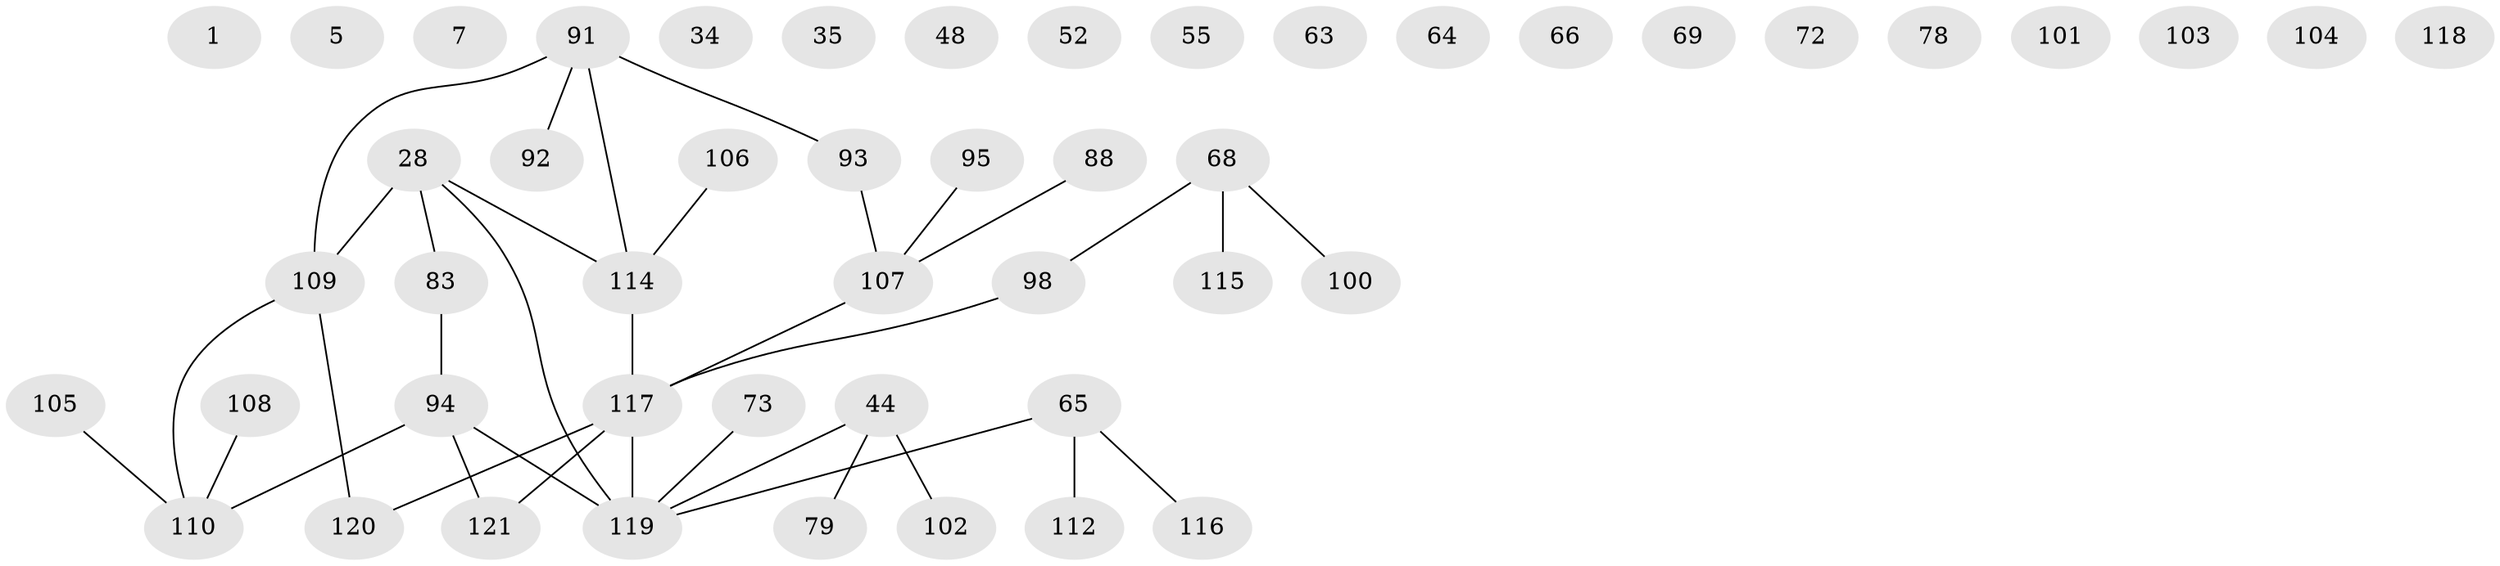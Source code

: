 // original degree distribution, {0: 0.1487603305785124, 2: 0.3305785123966942, 1: 0.2644628099173554, 4: 0.10743801652892562, 5: 0.04132231404958678, 3: 0.10743801652892562}
// Generated by graph-tools (version 1.1) at 2025/43/03/04/25 21:43:16]
// undirected, 48 vertices, 36 edges
graph export_dot {
graph [start="1"]
  node [color=gray90,style=filled];
  1;
  5;
  7;
  28 [super="+26"];
  34;
  35;
  44 [super="+22+37+41"];
  48;
  52;
  55;
  63;
  64;
  65 [super="+30+53"];
  66;
  68;
  69;
  72;
  73;
  78;
  79;
  83 [super="+77"];
  88;
  91 [super="+31+32"];
  92;
  93;
  94 [super="+59+87"];
  95;
  98 [super="+17+29+46+80+86+82"];
  100 [super="+23"];
  101;
  102;
  103;
  104;
  105;
  106 [super="+45+49"];
  107;
  108;
  109 [super="+70"];
  110 [super="+6+21"];
  112;
  114 [super="+16+50+96"];
  115 [super="+24"];
  116;
  117 [super="+19+84+99"];
  118;
  119 [super="+12+113+81+58+74+89+47+111+76"];
  120 [super="+90"];
  121;
  28 -- 83 [weight=2];
  28 -- 114;
  28 -- 119;
  28 -- 109;
  44 -- 79 [weight=2];
  44 -- 102;
  44 -- 119;
  65 -- 112;
  65 -- 119;
  65 -- 116;
  68 -- 100;
  68 -- 115 [weight=2];
  68 -- 98;
  73 -- 119;
  83 -- 94 [weight=2];
  88 -- 107;
  91 -- 92;
  91 -- 93;
  91 -- 114;
  91 -- 109;
  93 -- 107;
  94 -- 110;
  94 -- 121;
  94 -- 119;
  95 -- 107;
  98 -- 117;
  105 -- 110;
  106 -- 114;
  107 -- 117;
  108 -- 110;
  109 -- 110;
  109 -- 120;
  114 -- 117;
  117 -- 119 [weight=2];
  117 -- 120;
  117 -- 121;
}
